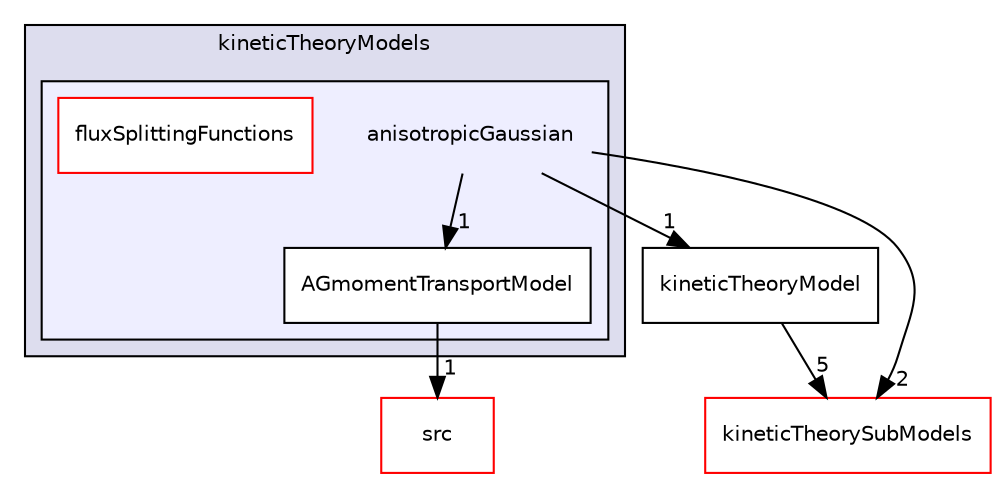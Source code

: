 digraph "anisotropicGaussian" {
  bgcolor=transparent;
  compound=true
  node [ fontsize="10", fontname="Helvetica"];
  edge [ labelfontsize="10", labelfontname="Helvetica"];
  subgraph clusterdir_ed2d56e502992d65035ff68b2a9a1135 {
    graph [ bgcolor="#ddddee", pencolor="black", label="kineticTheoryModels" fontname="Helvetica", fontsize="10", URL="dir_ed2d56e502992d65035ff68b2a9a1135.html"]
  subgraph clusterdir_20f0deba41ea973f19d31e362ab6c4a7 {
    graph [ bgcolor="#eeeeff", pencolor="black", label="" URL="dir_20f0deba41ea973f19d31e362ab6c4a7.html"];
    dir_20f0deba41ea973f19d31e362ab6c4a7 [shape=plaintext label="anisotropicGaussian"];
    dir_b82d5b2d5bda1dc4f208ef01d6a9c723 [shape=box label="AGmomentTransportModel" color="black" fillcolor="white" style="filled" URL="dir_b82d5b2d5bda1dc4f208ef01d6a9c723.html"];
    dir_bfa457a5bbe03a8ba254d7f5a396e99c [shape=box label="fluxSplittingFunctions" color="red" fillcolor="white" style="filled" URL="dir_bfa457a5bbe03a8ba254d7f5a396e99c.html"];
  }
  }
  dir_44c13c9e29fecf045ec0d93a50553a5e [shape=box label="kineticTheoryModel" URL="dir_44c13c9e29fecf045ec0d93a50553a5e.html"];
  dir_68267d1309a1af8e8297ef4c3efbcdba [shape=box label="src" color="red" URL="dir_68267d1309a1af8e8297ef4c3efbcdba.html"];
  dir_f981a973cbcfb4102e151acd659ce85e [shape=box label="kineticTheorySubModels" color="red" URL="dir_f981a973cbcfb4102e151acd659ce85e.html"];
  dir_44c13c9e29fecf045ec0d93a50553a5e->dir_f981a973cbcfb4102e151acd659ce85e [headlabel="5", labeldistance=1.5 headhref="dir_000201_000070.html"];
  dir_b82d5b2d5bda1dc4f208ef01d6a9c723->dir_68267d1309a1af8e8297ef4c3efbcdba [headlabel="1", labeldistance=1.5 headhref="dir_000013_000000.html"];
  dir_20f0deba41ea973f19d31e362ab6c4a7->dir_44c13c9e29fecf045ec0d93a50553a5e [headlabel="1", labeldistance=1.5 headhref="dir_000012_000201.html"];
  dir_20f0deba41ea973f19d31e362ab6c4a7->dir_b82d5b2d5bda1dc4f208ef01d6a9c723 [headlabel="1", labeldistance=1.5 headhref="dir_000012_000013.html"];
  dir_20f0deba41ea973f19d31e362ab6c4a7->dir_f981a973cbcfb4102e151acd659ce85e [headlabel="2", labeldistance=1.5 headhref="dir_000012_000070.html"];
}
